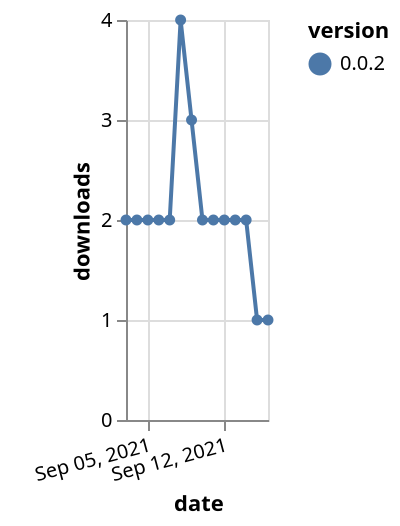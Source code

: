 {"$schema": "https://vega.github.io/schema/vega-lite/v5.json", "description": "A simple bar chart with embedded data.", "data": {"values": [{"date": "2021-09-03", "total": 1241, "delta": 2, "version": "0.0.2"}, {"date": "2021-09-04", "total": 1243, "delta": 2, "version": "0.0.2"}, {"date": "2021-09-05", "total": 1245, "delta": 2, "version": "0.0.2"}, {"date": "2021-09-06", "total": 1247, "delta": 2, "version": "0.0.2"}, {"date": "2021-09-07", "total": 1249, "delta": 2, "version": "0.0.2"}, {"date": "2021-09-08", "total": 1253, "delta": 4, "version": "0.0.2"}, {"date": "2021-09-09", "total": 1256, "delta": 3, "version": "0.0.2"}, {"date": "2021-09-10", "total": 1258, "delta": 2, "version": "0.0.2"}, {"date": "2021-09-11", "total": 1260, "delta": 2, "version": "0.0.2"}, {"date": "2021-09-12", "total": 1262, "delta": 2, "version": "0.0.2"}, {"date": "2021-09-13", "total": 1264, "delta": 2, "version": "0.0.2"}, {"date": "2021-09-14", "total": 1266, "delta": 2, "version": "0.0.2"}, {"date": "2021-09-15", "total": 1267, "delta": 1, "version": "0.0.2"}, {"date": "2021-09-16", "total": 1268, "delta": 1, "version": "0.0.2"}]}, "width": "container", "mark": {"type": "line", "point": {"filled": true}}, "encoding": {"x": {"field": "date", "type": "temporal", "timeUnit": "yearmonthdate", "title": "date", "axis": {"labelAngle": -15}}, "y": {"field": "delta", "type": "quantitative", "title": "downloads"}, "color": {"field": "version", "type": "nominal"}, "tooltip": {"field": "delta"}}}